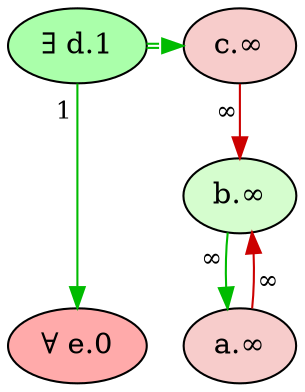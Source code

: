digraph {
    // Node defaults can be set here if needed
    "e" [style="filled" fillcolor="#FFAAAA" label="∀ e.0" fontsize=14]
    "d" [style="filled" fillcolor="#AAFFAA" label="∃ d.1" fontsize=14]
    "b" [style="filled" fillcolor="#d5fdce" label="b.∞" fontsize=14]
    "a" [style="filled" fillcolor="#f7cccb" label="a.∞" fontsize=14]
    "c" [style="filled" fillcolor="#f7cccb" label="c.∞" fontsize=14]
    edge[labeldistance=1.5 fontsize=12]
    "b" -> "a" [color="#00BB00" style="solid" dir="forward" taillabel="∞" ]
    "a" -> "b" [color="#CC0000" style="solid" dir="forward" taillabel="∞" ]
    "c" -> "b" [color="#CC0000" style="solid" dir="forward" taillabel="∞" ]
    "d" -> "c" [color="#00BB00:#00BB00" style="dashed" dir="forward" taillabel="" constraint=false]
    "d" -> "e" [color="#00BB00" style="solid" dir="forward" taillabel="1" ]
    {rank = max e}
    {rank = min d}
}